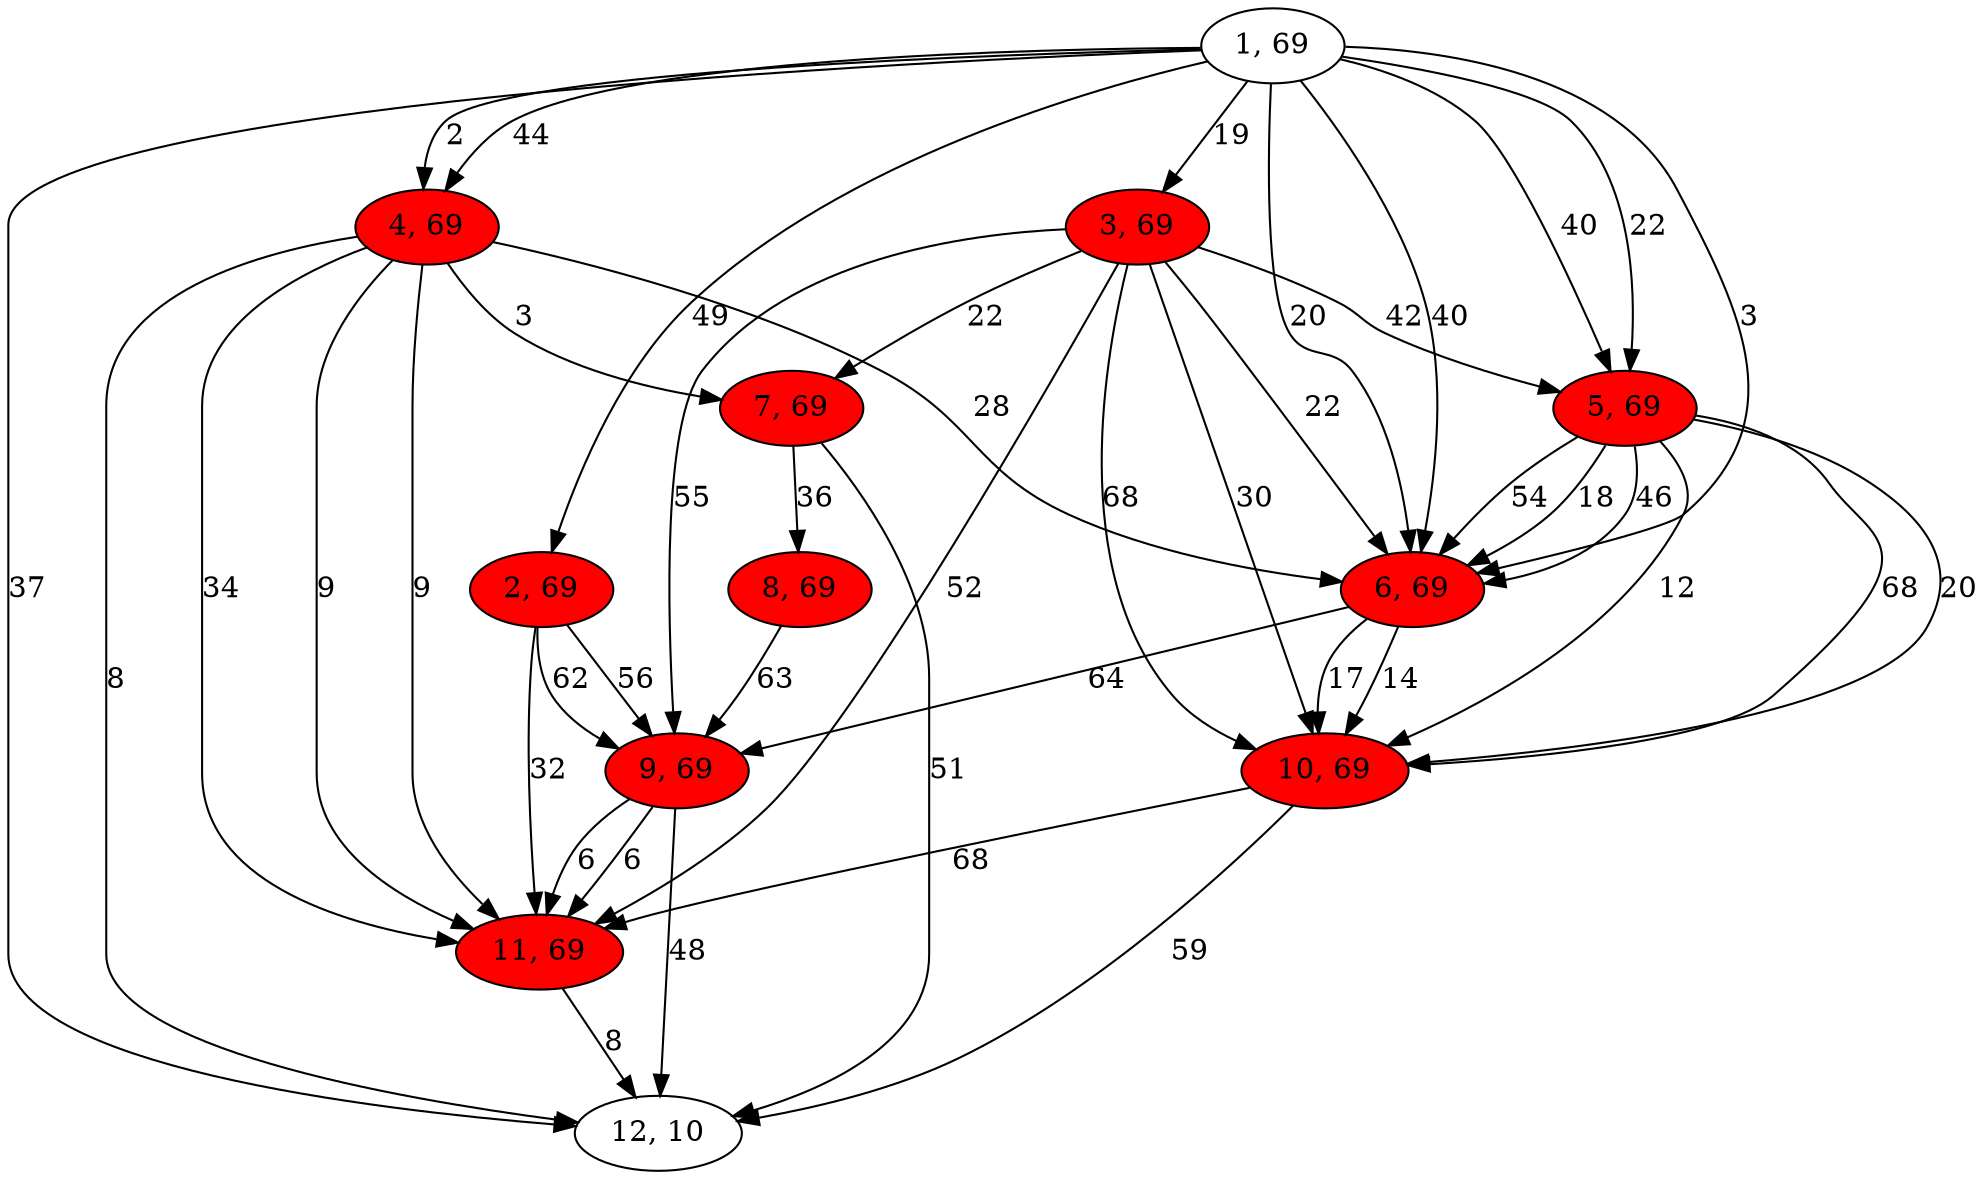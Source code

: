 digraph G{
1[label="1, 69"]
2[label="2, 69"]
3[label="3, 69"]
4[label="4, 69"]
5[label="5, 69"]
6[label="6, 69"]
7[label="7, 69"]
8[label="8, 69"]
9[label="9, 69"]
10[label="10, 69"]
11[label="11, 69"]
12[label="12, 10"]
1->6[label="20"]
1->4[label="44"]
1->6[label="40"]
1->12[label="37"]
1->5[label="22"]
1->6[label="3"]
1->5[label="40"]
1->4[label="2"]
1->3[label="19"]
1->2[label="49"]
2[style = filled,fillcolor=red]
2->9[label="56"]
2->11[label="32"]
2->9[label="62"]
3[style = filled,fillcolor=red]
3->10[label="68"]
3->11[label="52"]
3->7[label="22"]
3->5[label="42"]
3->10[label="30"]
3->6[label="22"]
3->9[label="55"]
4[style = filled,fillcolor=red]
4->6[label="28"]
4->11[label="9"]
4->12[label="8"]
4->11[label="9"]
4->11[label="34"]
4->7[label="3"]
5[style = filled,fillcolor=red]
5->10[label="68"]
5->6[label="54"]
5->10[label="20"]
5->10[label="12"]
5->6[label="18"]
5->6[label="46"]
6[style = filled,fillcolor=red]
6->9[label="64"]
6->10[label="17"]
6->10[label="14"]
7[style = filled,fillcolor=red]
7->12[label="51"]
7->8[label="36"]
8[style = filled,fillcolor=red]
8->9[label="63"]
9[style = filled,fillcolor=red]
9->11[label="6"]
9->12[label="48"]
9->11[label="6"]
10[style = filled,fillcolor=red]
10->11[label="68"]
10->12[label="59"]
11[style = filled,fillcolor=red]
11->12[label="8"]
}
